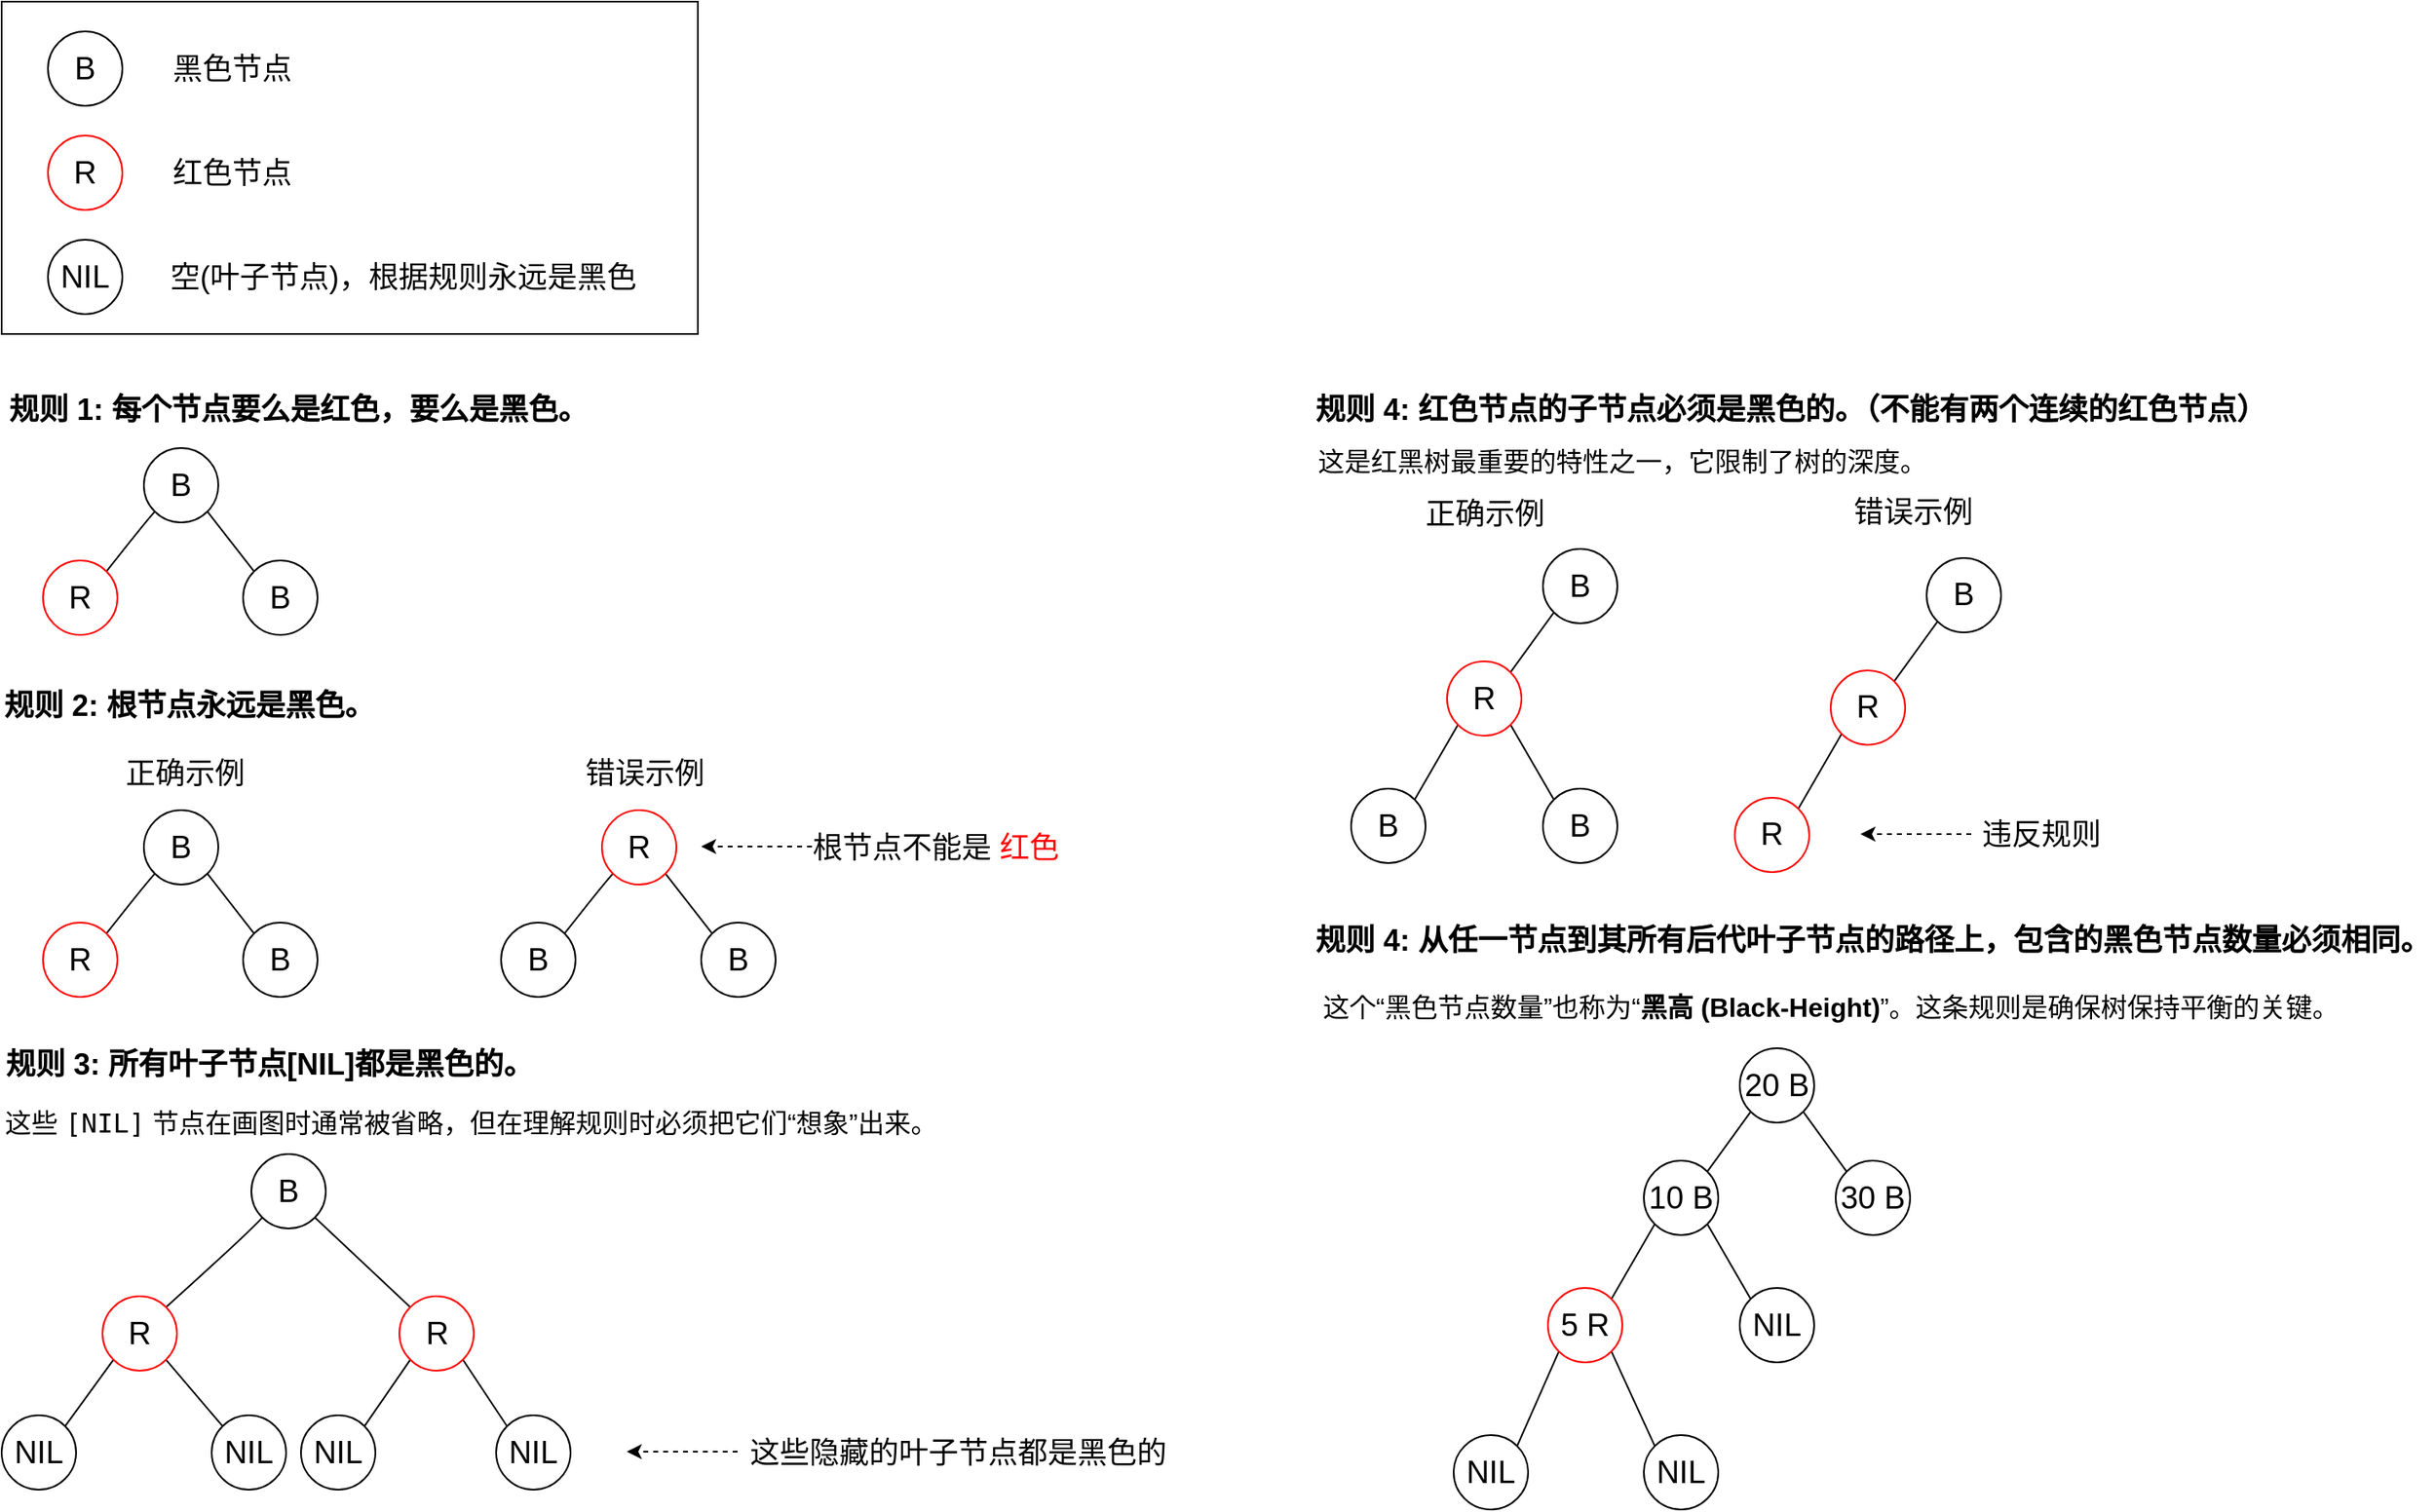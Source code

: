 <mxfile version="28.1.2">
  <diagram name="Page-1" id="VdxvELIbX1E1HRHZ1RaQ">
    <mxGraphModel dx="2058" dy="1146" grid="0" gridSize="10" guides="1" tooltips="1" connect="1" arrows="1" fold="1" page="1" pageScale="1" pageWidth="1920" pageHeight="1200" math="0" shadow="0">
      <root>
        <mxCell id="0" />
        <mxCell id="1" parent="0" />
        <mxCell id="V_JLYFwUH7bZy2ddvfUe-8" value="" style="rounded=0;whiteSpace=wrap;html=1;" vertex="1" parent="1">
          <mxGeometry x="44" y="38" width="421" height="201" as="geometry" />
        </mxCell>
        <mxCell id="V_JLYFwUH7bZy2ddvfUe-1" value="B" style="ellipse;whiteSpace=wrap;html=1;aspect=fixed;fontSize=19;" vertex="1" parent="1">
          <mxGeometry x="72" y="56" width="45" height="45" as="geometry" />
        </mxCell>
        <mxCell id="V_JLYFwUH7bZy2ddvfUe-2" value="R" style="ellipse;whiteSpace=wrap;html=1;aspect=fixed;fontSize=19;strokeColor=light-dark(#ff0000, #ededed);" vertex="1" parent="1">
          <mxGeometry x="72" y="119" width="45" height="45" as="geometry" />
        </mxCell>
        <mxCell id="V_JLYFwUH7bZy2ddvfUe-3" value="NIL" style="ellipse;whiteSpace=wrap;html=1;aspect=fixed;fontSize=19;" vertex="1" parent="1">
          <mxGeometry x="72" y="182" width="45" height="45" as="geometry" />
        </mxCell>
        <mxCell id="V_JLYFwUH7bZy2ddvfUe-4" value="黑色节点" style="text;html=1;align=center;verticalAlign=middle;whiteSpace=wrap;rounded=0;fontSize=18;" vertex="1" parent="1">
          <mxGeometry x="143" y="63.5" width="81" height="30" as="geometry" />
        </mxCell>
        <mxCell id="V_JLYFwUH7bZy2ddvfUe-5" value="红色节点" style="text;html=1;align=center;verticalAlign=middle;whiteSpace=wrap;rounded=0;fontSize=18;" vertex="1" parent="1">
          <mxGeometry x="143" y="126.5" width="81" height="30" as="geometry" />
        </mxCell>
        <mxCell id="V_JLYFwUH7bZy2ddvfUe-6" value="空(叶子节点)，根据规则永远是黑色" style="text;html=1;align=center;verticalAlign=middle;whiteSpace=wrap;rounded=0;fontSize=18;" vertex="1" parent="1">
          <mxGeometry x="145" y="189.5" width="284" height="30" as="geometry" />
        </mxCell>
        <mxCell id="V_JLYFwUH7bZy2ddvfUe-9" value="规则 1: 每个节点要么是红色，要么是黑色。" style="text;html=1;align=center;verticalAlign=middle;whiteSpace=wrap;rounded=0;fontSize=18;fontStyle=1" vertex="1" parent="1">
          <mxGeometry x="44" y="270" width="359" height="30" as="geometry" />
        </mxCell>
        <mxCell id="V_JLYFwUH7bZy2ddvfUe-13" style="rounded=0;orthogonalLoop=1;jettySize=auto;html=1;exitX=0;exitY=1;exitDx=0;exitDy=0;entryX=1;entryY=0;entryDx=0;entryDy=0;curved=1;strokeColor=default;fillColor=default;endArrow=none;endFill=0;" edge="1" parent="1" source="V_JLYFwUH7bZy2ddvfUe-10" target="V_JLYFwUH7bZy2ddvfUe-11">
          <mxGeometry relative="1" as="geometry">
            <Array as="points">
              <mxPoint x="129" y="355" />
            </Array>
          </mxGeometry>
        </mxCell>
        <mxCell id="V_JLYFwUH7bZy2ddvfUe-14" style="rounded=0;orthogonalLoop=1;jettySize=auto;html=1;exitX=1;exitY=1;exitDx=0;exitDy=0;entryX=0;entryY=0;entryDx=0;entryDy=0;endArrow=none;endFill=0;" edge="1" parent="1" source="V_JLYFwUH7bZy2ddvfUe-10" target="V_JLYFwUH7bZy2ddvfUe-12">
          <mxGeometry relative="1" as="geometry" />
        </mxCell>
        <mxCell id="V_JLYFwUH7bZy2ddvfUe-10" value="B" style="ellipse;whiteSpace=wrap;html=1;aspect=fixed;fontSize=19;" vertex="1" parent="1">
          <mxGeometry x="130" y="308" width="45" height="45" as="geometry" />
        </mxCell>
        <mxCell id="V_JLYFwUH7bZy2ddvfUe-11" value="R" style="ellipse;whiteSpace=wrap;html=1;aspect=fixed;fontSize=19;strokeColor=light-dark(#ff0000, #ededed);" vertex="1" parent="1">
          <mxGeometry x="69" y="376" width="45" height="45" as="geometry" />
        </mxCell>
        <mxCell id="V_JLYFwUH7bZy2ddvfUe-12" value="B" style="ellipse;whiteSpace=wrap;html=1;aspect=fixed;fontSize=19;" vertex="1" parent="1">
          <mxGeometry x="190" y="376" width="45" height="45" as="geometry" />
        </mxCell>
        <mxCell id="V_JLYFwUH7bZy2ddvfUe-15" value="规则 2: 根节点永远是黑色。" style="text;html=1;align=center;verticalAlign=middle;whiteSpace=wrap;rounded=0;fontSize=18;fontStyle=1" vertex="1" parent="1">
          <mxGeometry x="44" y="449" width="227" height="30" as="geometry" />
        </mxCell>
        <mxCell id="V_JLYFwUH7bZy2ddvfUe-16" value="正确示例" style="text;html=1;align=center;verticalAlign=middle;whiteSpace=wrap;rounded=0;fontSize=18;" vertex="1" parent="1">
          <mxGeometry x="114" y="491" width="82" height="28" as="geometry" />
        </mxCell>
        <mxCell id="V_JLYFwUH7bZy2ddvfUe-17" style="rounded=0;orthogonalLoop=1;jettySize=auto;html=1;exitX=0;exitY=1;exitDx=0;exitDy=0;entryX=1;entryY=0;entryDx=0;entryDy=0;curved=1;strokeColor=default;fillColor=default;endArrow=none;endFill=0;" edge="1" parent="1" source="V_JLYFwUH7bZy2ddvfUe-19" target="V_JLYFwUH7bZy2ddvfUe-20">
          <mxGeometry relative="1" as="geometry">
            <Array as="points">
              <mxPoint x="129" y="574" />
            </Array>
          </mxGeometry>
        </mxCell>
        <mxCell id="V_JLYFwUH7bZy2ddvfUe-18" style="rounded=0;orthogonalLoop=1;jettySize=auto;html=1;exitX=1;exitY=1;exitDx=0;exitDy=0;entryX=0;entryY=0;entryDx=0;entryDy=0;endArrow=none;endFill=0;" edge="1" parent="1" source="V_JLYFwUH7bZy2ddvfUe-19" target="V_JLYFwUH7bZy2ddvfUe-21">
          <mxGeometry relative="1" as="geometry" />
        </mxCell>
        <mxCell id="V_JLYFwUH7bZy2ddvfUe-19" value="B" style="ellipse;whiteSpace=wrap;html=1;aspect=fixed;fontSize=19;" vertex="1" parent="1">
          <mxGeometry x="130" y="527" width="45" height="45" as="geometry" />
        </mxCell>
        <mxCell id="V_JLYFwUH7bZy2ddvfUe-20" value="R" style="ellipse;whiteSpace=wrap;html=1;aspect=fixed;fontSize=19;strokeColor=light-dark(#ff0000, #ededed);" vertex="1" parent="1">
          <mxGeometry x="69" y="595" width="45" height="45" as="geometry" />
        </mxCell>
        <mxCell id="V_JLYFwUH7bZy2ddvfUe-21" value="B" style="ellipse;whiteSpace=wrap;html=1;aspect=fixed;fontSize=19;" vertex="1" parent="1">
          <mxGeometry x="190" y="595" width="45" height="45" as="geometry" />
        </mxCell>
        <mxCell id="V_JLYFwUH7bZy2ddvfUe-22" value="错误示例" style="text;html=1;align=center;verticalAlign=middle;whiteSpace=wrap;rounded=0;fontSize=18;" vertex="1" parent="1">
          <mxGeometry x="392" y="491" width="82" height="28" as="geometry" />
        </mxCell>
        <mxCell id="V_JLYFwUH7bZy2ddvfUe-27" style="rounded=0;orthogonalLoop=1;jettySize=auto;html=1;exitX=0;exitY=1;exitDx=0;exitDy=0;entryX=1;entryY=0;entryDx=0;entryDy=0;curved=1;strokeColor=default;fillColor=default;endArrow=none;endFill=0;" edge="1" parent="1" source="V_JLYFwUH7bZy2ddvfUe-29" target="V_JLYFwUH7bZy2ddvfUe-30">
          <mxGeometry relative="1" as="geometry">
            <Array as="points">
              <mxPoint x="406" y="574" />
            </Array>
          </mxGeometry>
        </mxCell>
        <mxCell id="V_JLYFwUH7bZy2ddvfUe-28" style="rounded=0;orthogonalLoop=1;jettySize=auto;html=1;exitX=1;exitY=1;exitDx=0;exitDy=0;entryX=0;entryY=0;entryDx=0;entryDy=0;endArrow=none;endFill=0;" edge="1" parent="1" source="V_JLYFwUH7bZy2ddvfUe-29" target="V_JLYFwUH7bZy2ddvfUe-31">
          <mxGeometry relative="1" as="geometry" />
        </mxCell>
        <mxCell id="V_JLYFwUH7bZy2ddvfUe-29" value="R" style="ellipse;whiteSpace=wrap;html=1;aspect=fixed;fontSize=19;strokeColor=light-dark(#ff0000, #ededed);" vertex="1" parent="1">
          <mxGeometry x="407" y="527" width="45" height="45" as="geometry" />
        </mxCell>
        <mxCell id="V_JLYFwUH7bZy2ddvfUe-30" value="B" style="ellipse;whiteSpace=wrap;html=1;aspect=fixed;fontSize=19;strokeColor=default;" vertex="1" parent="1">
          <mxGeometry x="346" y="595" width="45" height="45" as="geometry" />
        </mxCell>
        <mxCell id="V_JLYFwUH7bZy2ddvfUe-31" value="B" style="ellipse;whiteSpace=wrap;html=1;aspect=fixed;fontSize=19;" vertex="1" parent="1">
          <mxGeometry x="467" y="595" width="45" height="45" as="geometry" />
        </mxCell>
        <mxCell id="V_JLYFwUH7bZy2ddvfUe-32" value="根节点不能是 &lt;font style=&quot;color: light-dark(rgb(255, 0, 0), rgb(237, 237, 237));&quot;&gt;红色&lt;/font&gt;" style="text;html=1;align=center;verticalAlign=middle;whiteSpace=wrap;rounded=0;fontSize=18;" vertex="1" parent="1">
          <mxGeometry x="524" y="534.5" width="170" height="30" as="geometry" />
        </mxCell>
        <mxCell id="V_JLYFwUH7bZy2ddvfUe-33" value="" style="endArrow=classic;html=1;rounded=0;dashed=1;" edge="1" parent="1">
          <mxGeometry width="50" height="50" relative="1" as="geometry">
            <mxPoint x="534" y="549" as="sourcePoint" />
            <mxPoint x="467" y="549" as="targetPoint" />
          </mxGeometry>
        </mxCell>
        <mxCell id="V_JLYFwUH7bZy2ddvfUe-34" value="规则 3: 所有叶子节点[NIL]都是黑色的。" style="text;html=1;align=center;verticalAlign=middle;whiteSpace=wrap;rounded=0;fontSize=18;fontStyle=1" vertex="1" parent="1">
          <mxGeometry x="44" y="666" width="324" height="30" as="geometry" />
        </mxCell>
        <mxCell id="V_JLYFwUH7bZy2ddvfUe-35" value="这些 &lt;code&gt;[NIL]&lt;/code&gt; 节点在画图时通常被省略，但在理解规则时必须把它们“想象”出来。" style="text;whiteSpace=wrap;html=1;fontSize=16;" vertex="1" parent="1">
          <mxGeometry x="44" y="700" width="580" height="32" as="geometry" />
        </mxCell>
        <mxCell id="V_JLYFwUH7bZy2ddvfUe-36" style="rounded=0;orthogonalLoop=1;jettySize=auto;html=1;exitX=0;exitY=1;exitDx=0;exitDy=0;entryX=1;entryY=0;entryDx=0;entryDy=0;curved=1;strokeColor=default;fillColor=default;endArrow=none;endFill=0;" edge="1" parent="1" source="V_JLYFwUH7bZy2ddvfUe-38" target="V_JLYFwUH7bZy2ddvfUe-39">
          <mxGeometry relative="1" as="geometry">
            <Array as="points">
              <mxPoint x="194" y="782" />
            </Array>
          </mxGeometry>
        </mxCell>
        <mxCell id="V_JLYFwUH7bZy2ddvfUe-37" style="rounded=0;orthogonalLoop=1;jettySize=auto;html=1;exitX=1;exitY=1;exitDx=0;exitDy=0;entryX=0;entryY=0;entryDx=0;entryDy=0;endArrow=none;endFill=0;" edge="1" parent="1" source="V_JLYFwUH7bZy2ddvfUe-38" target="V_JLYFwUH7bZy2ddvfUe-40">
          <mxGeometry relative="1" as="geometry" />
        </mxCell>
        <mxCell id="V_JLYFwUH7bZy2ddvfUe-38" value="B" style="ellipse;whiteSpace=wrap;html=1;aspect=fixed;fontSize=19;" vertex="1" parent="1">
          <mxGeometry x="195" y="735" width="45" height="45" as="geometry" />
        </mxCell>
        <mxCell id="V_JLYFwUH7bZy2ddvfUe-48" style="rounded=0;orthogonalLoop=1;jettySize=auto;html=1;exitX=0;exitY=1;exitDx=0;exitDy=0;entryX=1;entryY=0;entryDx=0;entryDy=0;endArrow=none;endFill=0;" edge="1" parent="1" source="V_JLYFwUH7bZy2ddvfUe-39" target="V_JLYFwUH7bZy2ddvfUe-41">
          <mxGeometry relative="1" as="geometry" />
        </mxCell>
        <mxCell id="V_JLYFwUH7bZy2ddvfUe-49" style="rounded=0;orthogonalLoop=1;jettySize=auto;html=1;exitX=1;exitY=1;exitDx=0;exitDy=0;entryX=0;entryY=0;entryDx=0;entryDy=0;endArrow=none;endFill=0;" edge="1" parent="1" source="V_JLYFwUH7bZy2ddvfUe-39" target="V_JLYFwUH7bZy2ddvfUe-42">
          <mxGeometry relative="1" as="geometry" />
        </mxCell>
        <mxCell id="V_JLYFwUH7bZy2ddvfUe-39" value="R" style="ellipse;whiteSpace=wrap;html=1;aspect=fixed;fontSize=19;strokeColor=light-dark(#ff0000, #ededed);" vertex="1" parent="1">
          <mxGeometry x="105" y="821" width="45" height="45" as="geometry" />
        </mxCell>
        <mxCell id="V_JLYFwUH7bZy2ddvfUe-50" style="rounded=0;orthogonalLoop=1;jettySize=auto;html=1;exitX=0;exitY=1;exitDx=0;exitDy=0;entryX=1;entryY=0;entryDx=0;entryDy=0;endArrow=none;endFill=0;" edge="1" parent="1" source="V_JLYFwUH7bZy2ddvfUe-40" target="V_JLYFwUH7bZy2ddvfUe-44">
          <mxGeometry relative="1" as="geometry" />
        </mxCell>
        <mxCell id="V_JLYFwUH7bZy2ddvfUe-51" style="rounded=0;orthogonalLoop=1;jettySize=auto;html=1;exitX=1;exitY=1;exitDx=0;exitDy=0;entryX=0;entryY=0;entryDx=0;entryDy=0;endArrow=none;endFill=0;" edge="1" parent="1" source="V_JLYFwUH7bZy2ddvfUe-40" target="V_JLYFwUH7bZy2ddvfUe-46">
          <mxGeometry relative="1" as="geometry" />
        </mxCell>
        <mxCell id="V_JLYFwUH7bZy2ddvfUe-40" value="R" style="ellipse;whiteSpace=wrap;html=1;aspect=fixed;fontSize=19;strokeColor=light-dark(#ff0000, #ededed);" vertex="1" parent="1">
          <mxGeometry x="284.5" y="821" width="45" height="45" as="geometry" />
        </mxCell>
        <mxCell id="V_JLYFwUH7bZy2ddvfUe-41" value="NIL" style="ellipse;whiteSpace=wrap;html=1;aspect=fixed;fontSize=19;" vertex="1" parent="1">
          <mxGeometry x="44" y="893" width="45" height="45" as="geometry" />
        </mxCell>
        <mxCell id="V_JLYFwUH7bZy2ddvfUe-42" value="NIL" style="ellipse;whiteSpace=wrap;html=1;aspect=fixed;fontSize=19;" vertex="1" parent="1">
          <mxGeometry x="171" y="893" width="45" height="45" as="geometry" />
        </mxCell>
        <mxCell id="V_JLYFwUH7bZy2ddvfUe-44" value="NIL" style="ellipse;whiteSpace=wrap;html=1;aspect=fixed;fontSize=19;fontStyle=0" vertex="1" parent="1">
          <mxGeometry x="225" y="893" width="45" height="45" as="geometry" />
        </mxCell>
        <mxCell id="V_JLYFwUH7bZy2ddvfUe-46" value="NIL" style="ellipse;whiteSpace=wrap;html=1;aspect=fixed;fontSize=19;fontStyle=0" vertex="1" parent="1">
          <mxGeometry x="343" y="893" width="45" height="45" as="geometry" />
        </mxCell>
        <mxCell id="V_JLYFwUH7bZy2ddvfUe-52" value="这些隐藏的叶子节点都是黑色的" style="text;html=1;align=center;verticalAlign=middle;whiteSpace=wrap;rounded=0;fontSize=18;" vertex="1" parent="1">
          <mxGeometry x="483" y="900.5" width="279" height="30" as="geometry" />
        </mxCell>
        <mxCell id="V_JLYFwUH7bZy2ddvfUe-53" value="" style="endArrow=classic;html=1;rounded=0;dashed=1;" edge="1" parent="1">
          <mxGeometry width="50" height="50" relative="1" as="geometry">
            <mxPoint x="489" y="915" as="sourcePoint" />
            <mxPoint x="422" y="915" as="targetPoint" />
          </mxGeometry>
        </mxCell>
        <mxCell id="V_JLYFwUH7bZy2ddvfUe-55" value="规则 4: 红色节点的子节点必须是黑色的。（不能有两个连续的红色节点）" style="text;html=1;align=center;verticalAlign=middle;whiteSpace=wrap;rounded=0;fontSize=18;fontStyle=1" vertex="1" parent="1">
          <mxGeometry x="836" y="270" width="580" height="30" as="geometry" />
        </mxCell>
        <mxCell id="V_JLYFwUH7bZy2ddvfUe-56" value="这是红黑树最重要的特性之一，它限制了树的深度。" style="text;whiteSpace=wrap;html=1;fontSize=16;" vertex="1" parent="1">
          <mxGeometry x="838" y="300" width="370" height="26" as="geometry" />
        </mxCell>
        <mxCell id="V_JLYFwUH7bZy2ddvfUe-57" value="正确示例" style="text;html=1;align=center;verticalAlign=middle;whiteSpace=wrap;rounded=0;fontSize=18;" vertex="1" parent="1">
          <mxGeometry x="899.5" y="333" width="82" height="29" as="geometry" />
        </mxCell>
        <mxCell id="V_JLYFwUH7bZy2ddvfUe-58" style="rounded=0;orthogonalLoop=1;jettySize=auto;html=1;exitX=0;exitY=1;exitDx=0;exitDy=0;entryX=1;entryY=0;entryDx=0;entryDy=0;strokeColor=default;fillColor=default;endArrow=none;endFill=0;" edge="1" parent="1" source="V_JLYFwUH7bZy2ddvfUe-60" target="V_JLYFwUH7bZy2ddvfUe-61">
          <mxGeometry relative="1" as="geometry" />
        </mxCell>
        <mxCell id="V_JLYFwUH7bZy2ddvfUe-60" value="B" style="ellipse;whiteSpace=wrap;html=1;aspect=fixed;fontSize=19;" vertex="1" parent="1">
          <mxGeometry x="976" y="369" width="45" height="45" as="geometry" />
        </mxCell>
        <mxCell id="V_JLYFwUH7bZy2ddvfUe-72" style="rounded=0;orthogonalLoop=1;jettySize=auto;html=1;exitX=0;exitY=1;exitDx=0;exitDy=0;entryX=1;entryY=0;entryDx=0;entryDy=0;endArrow=none;endFill=0;" edge="1" parent="1" source="V_JLYFwUH7bZy2ddvfUe-61" target="V_JLYFwUH7bZy2ddvfUe-62">
          <mxGeometry relative="1" as="geometry" />
        </mxCell>
        <mxCell id="V_JLYFwUH7bZy2ddvfUe-74" style="rounded=0;orthogonalLoop=1;jettySize=auto;html=1;exitX=1;exitY=1;exitDx=0;exitDy=0;entryX=0;entryY=0;entryDx=0;entryDy=0;endArrow=none;endFill=0;" edge="1" parent="1" source="V_JLYFwUH7bZy2ddvfUe-61" target="V_JLYFwUH7bZy2ddvfUe-71">
          <mxGeometry relative="1" as="geometry" />
        </mxCell>
        <mxCell id="V_JLYFwUH7bZy2ddvfUe-61" value="R" style="ellipse;whiteSpace=wrap;html=1;aspect=fixed;fontSize=19;strokeColor=light-dark(#ff0000, #ededed);" vertex="1" parent="1">
          <mxGeometry x="918" y="437" width="45" height="45" as="geometry" />
        </mxCell>
        <mxCell id="V_JLYFwUH7bZy2ddvfUe-62" value="B" style="ellipse;whiteSpace=wrap;html=1;aspect=fixed;fontSize=19;" vertex="1" parent="1">
          <mxGeometry x="860" y="514" width="45" height="45" as="geometry" />
        </mxCell>
        <mxCell id="V_JLYFwUH7bZy2ddvfUe-63" value="错误示例" style="text;html=1;align=center;verticalAlign=middle;whiteSpace=wrap;rounded=0;fontSize=18;" vertex="1" parent="1">
          <mxGeometry x="1159" y="333" width="82" height="28" as="geometry" />
        </mxCell>
        <mxCell id="V_JLYFwUH7bZy2ddvfUe-69" value="违反规则" style="text;html=1;align=center;verticalAlign=middle;whiteSpace=wrap;rounded=0;fontSize=18;" vertex="1" parent="1">
          <mxGeometry x="1225" y="527" width="105" height="30" as="geometry" />
        </mxCell>
        <mxCell id="V_JLYFwUH7bZy2ddvfUe-70" value="" style="endArrow=classic;html=1;rounded=0;dashed=1;" edge="1" parent="1">
          <mxGeometry width="50" height="50" relative="1" as="geometry">
            <mxPoint x="1235" y="541.5" as="sourcePoint" />
            <mxPoint x="1168" y="541.5" as="targetPoint" />
          </mxGeometry>
        </mxCell>
        <mxCell id="V_JLYFwUH7bZy2ddvfUe-71" value="B" style="ellipse;whiteSpace=wrap;html=1;aspect=fixed;fontSize=19;" vertex="1" parent="1">
          <mxGeometry x="976" y="514" width="45" height="45" as="geometry" />
        </mxCell>
        <mxCell id="V_JLYFwUH7bZy2ddvfUe-83" style="rounded=0;orthogonalLoop=1;jettySize=auto;html=1;exitX=0;exitY=1;exitDx=0;exitDy=0;entryX=1;entryY=0;entryDx=0;entryDy=0;strokeColor=default;fillColor=default;endArrow=none;endFill=0;" edge="1" parent="1" source="V_JLYFwUH7bZy2ddvfUe-84" target="V_JLYFwUH7bZy2ddvfUe-87">
          <mxGeometry relative="1" as="geometry" />
        </mxCell>
        <mxCell id="V_JLYFwUH7bZy2ddvfUe-84" value="B" style="ellipse;whiteSpace=wrap;html=1;aspect=fixed;fontSize=19;" vertex="1" parent="1">
          <mxGeometry x="1208" y="374.5" width="45" height="45" as="geometry" />
        </mxCell>
        <mxCell id="V_JLYFwUH7bZy2ddvfUe-85" style="rounded=0;orthogonalLoop=1;jettySize=auto;html=1;exitX=0;exitY=1;exitDx=0;exitDy=0;entryX=1;entryY=0;entryDx=0;entryDy=0;endArrow=none;endFill=0;" edge="1" parent="1" source="V_JLYFwUH7bZy2ddvfUe-87" target="V_JLYFwUH7bZy2ddvfUe-88">
          <mxGeometry relative="1" as="geometry" />
        </mxCell>
        <mxCell id="V_JLYFwUH7bZy2ddvfUe-87" value="R" style="ellipse;whiteSpace=wrap;html=1;aspect=fixed;fontSize=19;strokeColor=light-dark(#ff0000, #ededed);" vertex="1" parent="1">
          <mxGeometry x="1150" y="442.5" width="45" height="45" as="geometry" />
        </mxCell>
        <mxCell id="V_JLYFwUH7bZy2ddvfUe-88" value="R" style="ellipse;whiteSpace=wrap;html=1;aspect=fixed;fontSize=19;strokeColor=light-dark(#ff0000, #ededed);" vertex="1" parent="1">
          <mxGeometry x="1092" y="519.5" width="45" height="45" as="geometry" />
        </mxCell>
        <mxCell id="V_JLYFwUH7bZy2ddvfUe-90" value="规则 4: 从任一节点到其所有后代叶子节点的路径上，包含的黑色节点数量必须相同。" style="text;html=1;align=center;verticalAlign=middle;whiteSpace=wrap;rounded=0;fontSize=18;fontStyle=1" vertex="1" parent="1">
          <mxGeometry x="836" y="591" width="679" height="30" as="geometry" />
        </mxCell>
        <mxCell id="V_JLYFwUH7bZy2ddvfUe-91" value="这个“黑色节点数量”也称为“&lt;b&gt;黑高 (Black-Height)&lt;/b&gt;”。这条规则是确保树保持平衡的关键。" style="text;whiteSpace=wrap;html=1;fontSize=16;" vertex="1" parent="1">
          <mxGeometry x="841" y="630" width="656" height="36" as="geometry" />
        </mxCell>
        <mxCell id="V_JLYFwUH7bZy2ddvfUe-92" style="rounded=0;orthogonalLoop=1;jettySize=auto;html=1;exitX=0;exitY=1;exitDx=0;exitDy=0;entryX=1;entryY=0;entryDx=0;entryDy=0;strokeColor=default;fillColor=default;endArrow=none;endFill=0;" edge="1" parent="1" source="V_JLYFwUH7bZy2ddvfUe-93" target="V_JLYFwUH7bZy2ddvfUe-96">
          <mxGeometry relative="1" as="geometry" />
        </mxCell>
        <mxCell id="V_JLYFwUH7bZy2ddvfUe-105" style="rounded=0;orthogonalLoop=1;jettySize=auto;html=1;exitX=1;exitY=1;exitDx=0;exitDy=0;entryX=0;entryY=0;entryDx=0;entryDy=0;endArrow=none;endFill=0;" edge="1" parent="1" source="V_JLYFwUH7bZy2ddvfUe-93" target="V_JLYFwUH7bZy2ddvfUe-99">
          <mxGeometry relative="1" as="geometry" />
        </mxCell>
        <mxCell id="V_JLYFwUH7bZy2ddvfUe-93" value="20 B" style="ellipse;whiteSpace=wrap;html=1;aspect=fixed;fontSize=19;" vertex="1" parent="1">
          <mxGeometry x="1095" y="671" width="45" height="45" as="geometry" />
        </mxCell>
        <mxCell id="V_JLYFwUH7bZy2ddvfUe-94" style="rounded=0;orthogonalLoop=1;jettySize=auto;html=1;exitX=0;exitY=1;exitDx=0;exitDy=0;entryX=1;entryY=0;entryDx=0;entryDy=0;endArrow=none;endFill=0;" edge="1" parent="1" source="V_JLYFwUH7bZy2ddvfUe-96" target="V_JLYFwUH7bZy2ddvfUe-97">
          <mxGeometry relative="1" as="geometry" />
        </mxCell>
        <mxCell id="V_JLYFwUH7bZy2ddvfUe-95" style="rounded=0;orthogonalLoop=1;jettySize=auto;html=1;exitX=1;exitY=1;exitDx=0;exitDy=0;entryX=0;entryY=0;entryDx=0;entryDy=0;endArrow=none;endFill=0;" edge="1" parent="1" source="V_JLYFwUH7bZy2ddvfUe-96" target="V_JLYFwUH7bZy2ddvfUe-98">
          <mxGeometry relative="1" as="geometry" />
        </mxCell>
        <mxCell id="V_JLYFwUH7bZy2ddvfUe-96" value="10 B" style="ellipse;whiteSpace=wrap;html=1;aspect=fixed;fontSize=19;strokeColor=light-dark(#000000,#EDEDED);" vertex="1" parent="1">
          <mxGeometry x="1037" y="739" width="45" height="45" as="geometry" />
        </mxCell>
        <mxCell id="V_JLYFwUH7bZy2ddvfUe-103" style="rounded=0;orthogonalLoop=1;jettySize=auto;html=1;exitX=0;exitY=1;exitDx=0;exitDy=0;entryX=1;entryY=0;entryDx=0;entryDy=0;endArrow=none;endFill=0;" edge="1" parent="1" source="V_JLYFwUH7bZy2ddvfUe-97" target="V_JLYFwUH7bZy2ddvfUe-100">
          <mxGeometry relative="1" as="geometry" />
        </mxCell>
        <mxCell id="V_JLYFwUH7bZy2ddvfUe-104" style="rounded=0;orthogonalLoop=1;jettySize=auto;html=1;exitX=1;exitY=1;exitDx=0;exitDy=0;entryX=0;entryY=0;entryDx=0;entryDy=0;endArrow=none;endFill=0;" edge="1" parent="1" source="V_JLYFwUH7bZy2ddvfUe-97" target="V_JLYFwUH7bZy2ddvfUe-102">
          <mxGeometry relative="1" as="geometry" />
        </mxCell>
        <mxCell id="V_JLYFwUH7bZy2ddvfUe-97" value="5 R" style="ellipse;whiteSpace=wrap;html=1;aspect=fixed;fontSize=19;strokeColor=light-dark(#ff0000, #ededed);" vertex="1" parent="1">
          <mxGeometry x="979" y="816" width="45" height="45" as="geometry" />
        </mxCell>
        <mxCell id="V_JLYFwUH7bZy2ddvfUe-98" value="NIL" style="ellipse;whiteSpace=wrap;html=1;aspect=fixed;fontSize=19;" vertex="1" parent="1">
          <mxGeometry x="1095" y="816" width="45" height="45" as="geometry" />
        </mxCell>
        <mxCell id="V_JLYFwUH7bZy2ddvfUe-99" value="30 B" style="ellipse;whiteSpace=wrap;html=1;aspect=fixed;fontSize=19;" vertex="1" parent="1">
          <mxGeometry x="1153" y="739" width="45" height="45" as="geometry" />
        </mxCell>
        <mxCell id="V_JLYFwUH7bZy2ddvfUe-100" value="NIL" style="ellipse;whiteSpace=wrap;html=1;aspect=fixed;fontSize=19;" vertex="1" parent="1">
          <mxGeometry x="922" y="905" width="45" height="45" as="geometry" />
        </mxCell>
        <mxCell id="V_JLYFwUH7bZy2ddvfUe-102" value="NIL" style="ellipse;whiteSpace=wrap;html=1;aspect=fixed;fontSize=19;" vertex="1" parent="1">
          <mxGeometry x="1037" y="905" width="45" height="45" as="geometry" />
        </mxCell>
      </root>
    </mxGraphModel>
  </diagram>
</mxfile>
